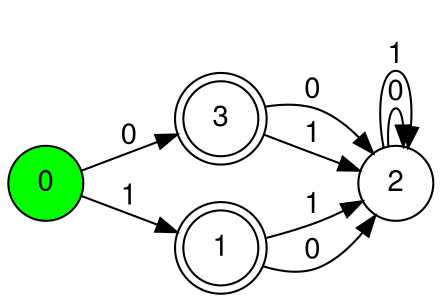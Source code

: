 digraph finite_state_machine {
    fontname="Helvetica,Arial,sans-serif"
    node [fontname="Helvetica,Arial,sans-serif"]
    edge [fontname="Helvetica,Arial,sans-serif"]
    rankdir=LR;
    node [shape=circle style=filled fillcolor=green] 0;
    node [shape=doublecircle fillcolor=white] 3 1;
    node [shape=circle fillcolor=white];
    0 -> 3 [label = "0"];
    1 -> 2 [label = "1"];
    3 -> 2 [label = "0"];
    2 -> 2 [label = "0"];
    3 -> 2 [label = "1"];
    0 -> 1 [label = "1"];
    1 -> 2 [label = "0"];
    2 -> 2 [label = "1"];
}